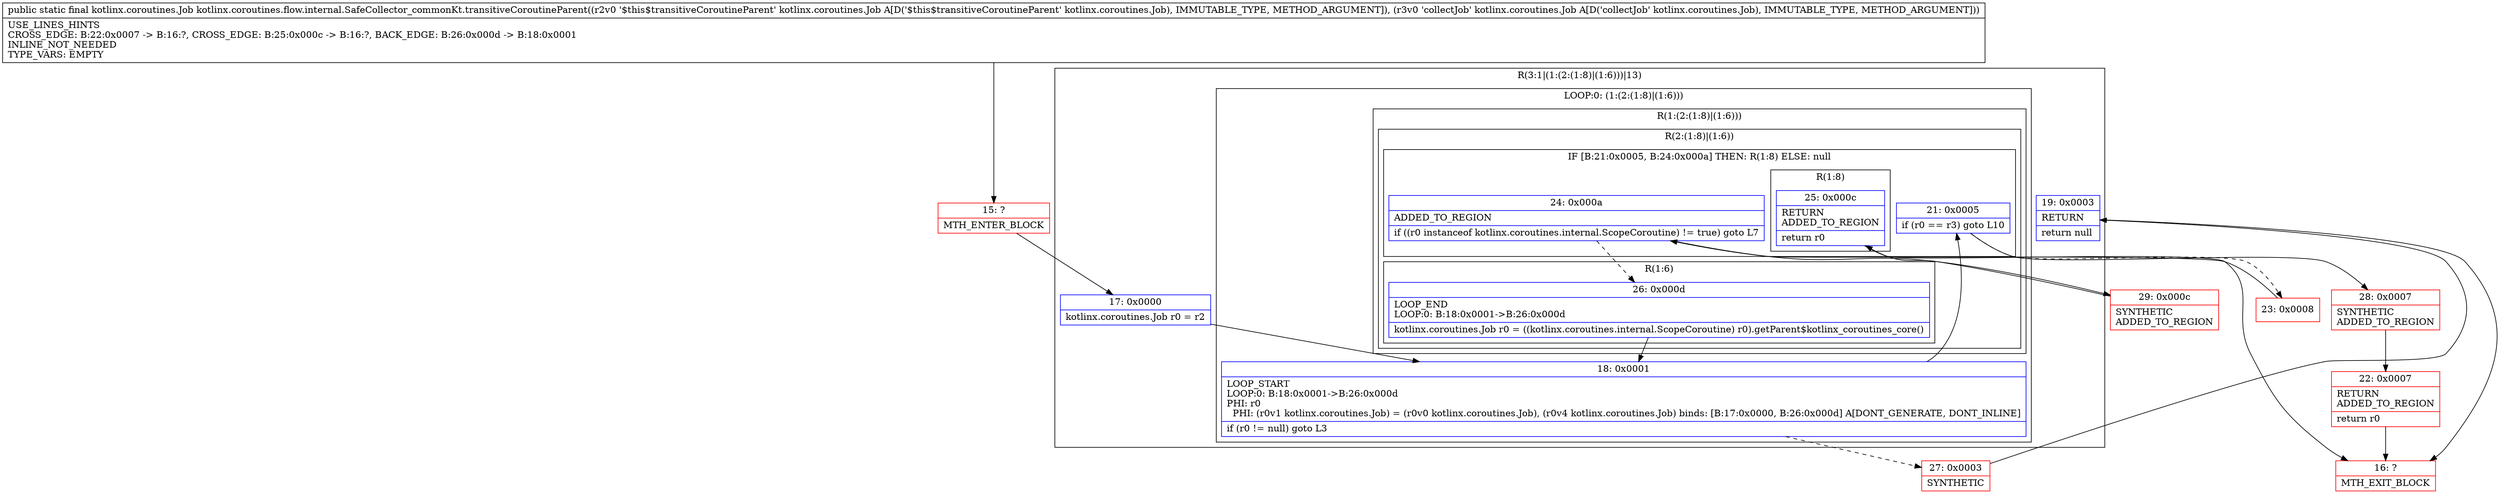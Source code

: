 digraph "CFG forkotlinx.coroutines.flow.internal.SafeCollector_commonKt.transitiveCoroutineParent(Lkotlinx\/coroutines\/Job;Lkotlinx\/coroutines\/Job;)Lkotlinx\/coroutines\/Job;" {
subgraph cluster_Region_1467036504 {
label = "R(3:1|(1:(2:(1:8)|(1:6)))|13)";
node [shape=record,color=blue];
Node_17 [shape=record,label="{17\:\ 0x0000|kotlinx.coroutines.Job r0 = r2\l}"];
subgraph cluster_LoopRegion_227552435 {
label = "LOOP:0: (1:(2:(1:8)|(1:6)))";
node [shape=record,color=blue];
Node_18 [shape=record,label="{18\:\ 0x0001|LOOP_START\lLOOP:0: B:18:0x0001\-\>B:26:0x000d\lPHI: r0 \l  PHI: (r0v1 kotlinx.coroutines.Job) = (r0v0 kotlinx.coroutines.Job), (r0v4 kotlinx.coroutines.Job) binds: [B:17:0x0000, B:26:0x000d] A[DONT_GENERATE, DONT_INLINE]\l|if (r0 != null) goto L3\l}"];
subgraph cluster_Region_1978098813 {
label = "R(1:(2:(1:8)|(1:6)))";
node [shape=record,color=blue];
subgraph cluster_Region_58869389 {
label = "R(2:(1:8)|(1:6))";
node [shape=record,color=blue];
subgraph cluster_IfRegion_605804774 {
label = "IF [B:21:0x0005, B:24:0x000a] THEN: R(1:8) ELSE: null";
node [shape=record,color=blue];
Node_21 [shape=record,label="{21\:\ 0x0005|if (r0 == r3) goto L10\l}"];
Node_24 [shape=record,label="{24\:\ 0x000a|ADDED_TO_REGION\l|if ((r0 instanceof kotlinx.coroutines.internal.ScopeCoroutine) != true) goto L7\l}"];
subgraph cluster_Region_2049889486 {
label = "R(1:8)";
node [shape=record,color=blue];
Node_25 [shape=record,label="{25\:\ 0x000c|RETURN\lADDED_TO_REGION\l|return r0\l}"];
}
}
subgraph cluster_Region_813611141 {
label = "R(1:6)";
node [shape=record,color=blue];
Node_26 [shape=record,label="{26\:\ 0x000d|LOOP_END\lLOOP:0: B:18:0x0001\-\>B:26:0x000d\l|kotlinx.coroutines.Job r0 = ((kotlinx.coroutines.internal.ScopeCoroutine) r0).getParent$kotlinx_coroutines_core()\l}"];
}
}
}
}
Node_19 [shape=record,label="{19\:\ 0x0003|RETURN\l|return null\l}"];
}
Node_15 [shape=record,color=red,label="{15\:\ ?|MTH_ENTER_BLOCK\l}"];
Node_23 [shape=record,color=red,label="{23\:\ 0x0008}"];
Node_29 [shape=record,color=red,label="{29\:\ 0x000c|SYNTHETIC\lADDED_TO_REGION\l}"];
Node_16 [shape=record,color=red,label="{16\:\ ?|MTH_EXIT_BLOCK\l}"];
Node_28 [shape=record,color=red,label="{28\:\ 0x0007|SYNTHETIC\lADDED_TO_REGION\l}"];
Node_22 [shape=record,color=red,label="{22\:\ 0x0007|RETURN\lADDED_TO_REGION\l|return r0\l}"];
Node_27 [shape=record,color=red,label="{27\:\ 0x0003|SYNTHETIC\l}"];
MethodNode[shape=record,label="{public static final kotlinx.coroutines.Job kotlinx.coroutines.flow.internal.SafeCollector_commonKt.transitiveCoroutineParent((r2v0 '$this$transitiveCoroutineParent' kotlinx.coroutines.Job A[D('$this$transitiveCoroutineParent' kotlinx.coroutines.Job), IMMUTABLE_TYPE, METHOD_ARGUMENT]), (r3v0 'collectJob' kotlinx.coroutines.Job A[D('collectJob' kotlinx.coroutines.Job), IMMUTABLE_TYPE, METHOD_ARGUMENT]))  | USE_LINES_HINTS\lCROSS_EDGE: B:22:0x0007 \-\> B:16:?, CROSS_EDGE: B:25:0x000c \-\> B:16:?, BACK_EDGE: B:26:0x000d \-\> B:18:0x0001\lINLINE_NOT_NEEDED\lTYPE_VARS: EMPTY\l}"];
MethodNode -> Node_15;Node_17 -> Node_18;
Node_18 -> Node_21;
Node_18 -> Node_27[style=dashed];
Node_21 -> Node_23[style=dashed];
Node_21 -> Node_28;
Node_24 -> Node_26[style=dashed];
Node_24 -> Node_29;
Node_25 -> Node_16;
Node_26 -> Node_18;
Node_19 -> Node_16;
Node_15 -> Node_17;
Node_23 -> Node_24;
Node_29 -> Node_25;
Node_28 -> Node_22;
Node_22 -> Node_16;
Node_27 -> Node_19;
}

